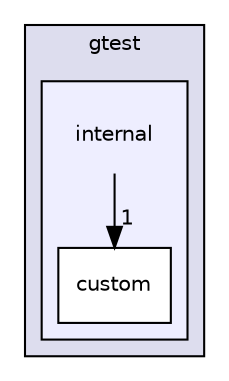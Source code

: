 digraph "build/_deps/googletest-src/googletest/include/gtest/internal" {
  bgcolor=transparent;
  compound=true
  node [ fontsize="10", fontname="Helvetica"];
  edge [ labelfontsize="10", labelfontname="Helvetica"];
  subgraph clusterdir_84cfc63411e2278cbc7a99e8ced82aca {
    graph [ bgcolor="#ddddee", pencolor="black", label="gtest" fontname="Helvetica", fontsize="10", URL="dir_84cfc63411e2278cbc7a99e8ced82aca.html"]
  subgraph clusterdir_b31bc3ee252332ea6936ad01bf2b998d {
    graph [ bgcolor="#eeeeff", pencolor="black", label="" URL="dir_b31bc3ee252332ea6936ad01bf2b998d.html"];
    dir_b31bc3ee252332ea6936ad01bf2b998d [shape=plaintext label="internal"];
  dir_1d775d305344cfd1bbc62e0179de2c96 [shape=box label="custom" fillcolor="white" style="filled" URL="dir_1d775d305344cfd1bbc62e0179de2c96.html"];
  }
  }
  dir_b31bc3ee252332ea6936ad01bf2b998d->dir_1d775d305344cfd1bbc62e0179de2c96 [headlabel="1", labeldistance=1.5 headhref="dir_000017_000018.html"];
}
